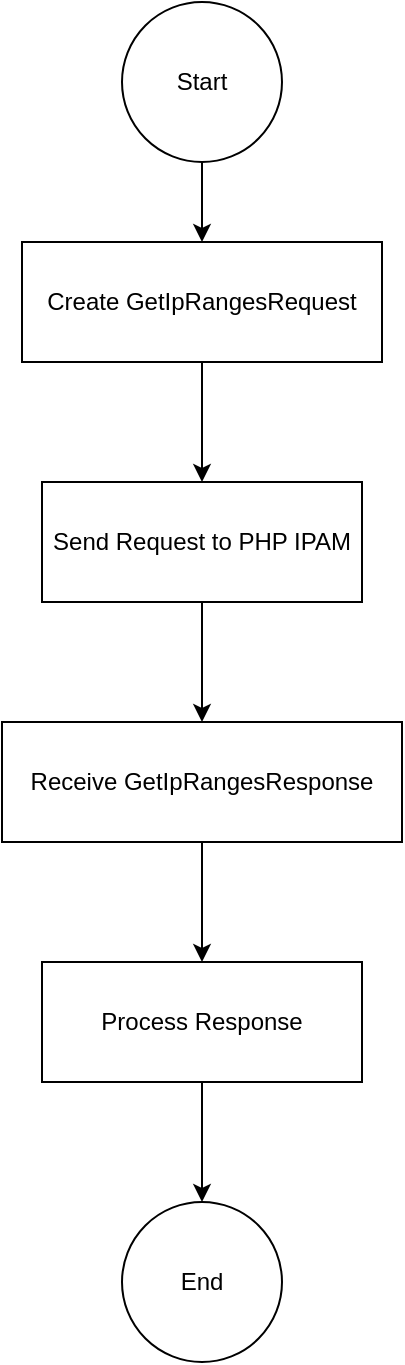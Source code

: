 <mxfile>
    <diagram id="urfwhW4bVbVD6HSlNYsw" name="Page-1">
        <mxGraphModel dx="1139" dy="779" grid="1" gridSize="10" guides="1" tooltips="1" connect="1" arrows="1" fold="1" page="1" pageScale="1" pageWidth="827" pageHeight="1169" math="0" shadow="0">
            <root>
                <mxCell id="0"/>
                <mxCell id="1" parent="0"/>
                <mxCell id="12" style="edgeStyle=none;html=1;exitX=0.5;exitY=1;exitDx=0;exitDy=0;entryX=0.5;entryY=0;entryDx=0;entryDy=0;" edge="1" parent="1" source="2" target="3">
                    <mxGeometry relative="1" as="geometry"/>
                </mxCell>
                <mxCell id="2" value="Start" style="ellipse;whiteSpace=wrap;html=1;aspect=fixed;" parent="1" vertex="1">
                    <mxGeometry x="320" y="40" width="80" height="80" as="geometry"/>
                </mxCell>
                <mxCell id="13" style="edgeStyle=none;html=1;exitX=0.5;exitY=1;exitDx=0;exitDy=0;entryX=0.5;entryY=0;entryDx=0;entryDy=0;" edge="1" parent="1" source="3" target="4">
                    <mxGeometry relative="1" as="geometry"/>
                </mxCell>
                <mxCell id="3" value="Create GetIpRangesRequest" style="rounded=0;whiteSpace=wrap;html=1;" parent="1" vertex="1">
                    <mxGeometry x="270" y="160" width="180" height="60" as="geometry"/>
                </mxCell>
                <mxCell id="14" style="edgeStyle=none;html=1;exitX=0.5;exitY=1;exitDx=0;exitDy=0;entryX=0.5;entryY=0;entryDx=0;entryDy=0;" edge="1" parent="1" source="4" target="5">
                    <mxGeometry relative="1" as="geometry"/>
                </mxCell>
                <mxCell id="4" value="Send Request to PHP IPAM" style="rounded=0;whiteSpace=wrap;html=1;" parent="1" vertex="1">
                    <mxGeometry x="280" y="280" width="160" height="60" as="geometry"/>
                </mxCell>
                <mxCell id="15" style="edgeStyle=none;html=1;exitX=0.5;exitY=1;exitDx=0;exitDy=0;entryX=0.5;entryY=0;entryDx=0;entryDy=0;" edge="1" parent="1" source="5" target="6">
                    <mxGeometry relative="1" as="geometry"/>
                </mxCell>
                <mxCell id="5" value="Receive GetIpRangesResponse" style="rounded=0;whiteSpace=wrap;html=1;" parent="1" vertex="1">
                    <mxGeometry x="260" y="400" width="200" height="60" as="geometry"/>
                </mxCell>
                <mxCell id="16" style="edgeStyle=none;html=1;exitX=0.5;exitY=1;exitDx=0;exitDy=0;entryX=0.5;entryY=0;entryDx=0;entryDy=0;" edge="1" parent="1" source="6" target="7">
                    <mxGeometry relative="1" as="geometry"/>
                </mxCell>
                <mxCell id="6" value="Process Response" style="rounded=0;whiteSpace=wrap;html=1;" parent="1" vertex="1">
                    <mxGeometry x="280" y="520" width="160" height="60" as="geometry"/>
                </mxCell>
                <mxCell id="7" value="End" style="ellipse;whiteSpace=wrap;html=1;aspect=fixed;" parent="1" vertex="1">
                    <mxGeometry x="320" y="640" width="80" height="80" as="geometry"/>
                </mxCell>
            </root>
        </mxGraphModel>
    </diagram>
</mxfile>